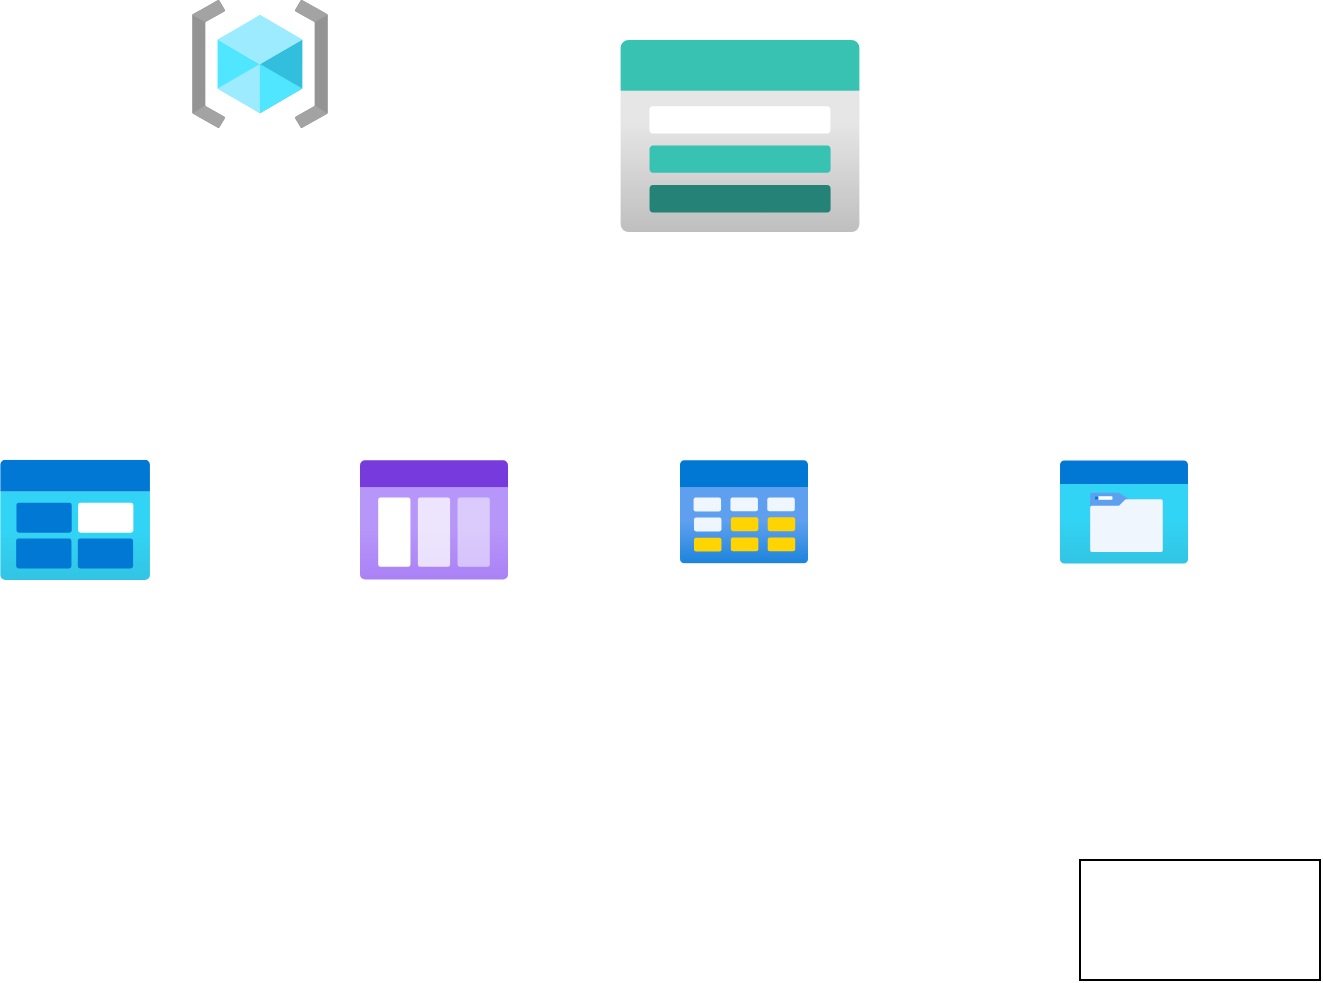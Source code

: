 <mxfile version="15.5.4" type="github">
  <diagram id="MQ5M_GaUPifxGrJRHm8z" name="Page-1">
    <mxGraphModel dx="1038" dy="579" grid="1" gridSize="10" guides="1" tooltips="1" connect="1" arrows="1" fold="1" page="1" pageScale="1" pageWidth="850" pageHeight="1100" math="0" shadow="0">
      <root>
        <mxCell id="0" />
        <mxCell id="1" parent="0" />
        <mxCell id="TlG5xoIVKaXOhztmXkRV-1" value="" style="aspect=fixed;html=1;points=[];align=center;image;fontSize=12;image=img/lib/azure2/general/Storage_Queue.svg;" parent="1" vertex="1">
          <mxGeometry x="250" y="239.87" width="74" height="60.13" as="geometry" />
        </mxCell>
        <mxCell id="TlG5xoIVKaXOhztmXkRV-2" value="" style="aspect=fixed;html=1;points=[];align=center;image;fontSize=12;image=img/lib/azure2/general/Table.svg;" parent="1" vertex="1">
          <mxGeometry x="410" y="239.87" width="64" height="52" as="geometry" />
        </mxCell>
        <mxCell id="TlG5xoIVKaXOhztmXkRV-3" value="" style="aspect=fixed;html=1;points=[];align=center;image;fontSize=12;image=img/lib/azure2/storage/Storage_Accounts.svg;" parent="1" vertex="1">
          <mxGeometry x="380" y="30" width="120" height="96" as="geometry" />
        </mxCell>
        <mxCell id="TlG5xoIVKaXOhztmXkRV-4" value="" style="aspect=fixed;html=1;points=[];align=center;image;fontSize=12;image=img/lib/azure2/general/Storage_Azure_Files.svg;" parent="1" vertex="1">
          <mxGeometry x="600" y="240" width="64" height="52" as="geometry" />
        </mxCell>
        <mxCell id="TlG5xoIVKaXOhztmXkRV-5" value="" style="aspect=fixed;html=1;points=[];align=center;image;fontSize=12;image=img/lib/azure2/general/Resource_Groups.svg;" parent="1" vertex="1">
          <mxGeometry x="166" y="10" width="68" height="64" as="geometry" />
        </mxCell>
        <mxCell id="TlG5xoIVKaXOhztmXkRV-8" value="" style="aspect=fixed;html=1;points=[];align=center;image;fontSize=12;image=img/lib/azure2/general/Blob_Block.svg;" parent="1" vertex="1">
          <mxGeometry x="70" y="239.87" width="75.16" height="60.13" as="geometry" />
        </mxCell>
        <mxCell id="TlG5xoIVKaXOhztmXkRV-9" value="" style="whiteSpace=wrap;html=1;" parent="1" vertex="1">
          <mxGeometry x="610" y="440" width="120" height="60" as="geometry" />
        </mxCell>
      </root>
    </mxGraphModel>
  </diagram>
</mxfile>
